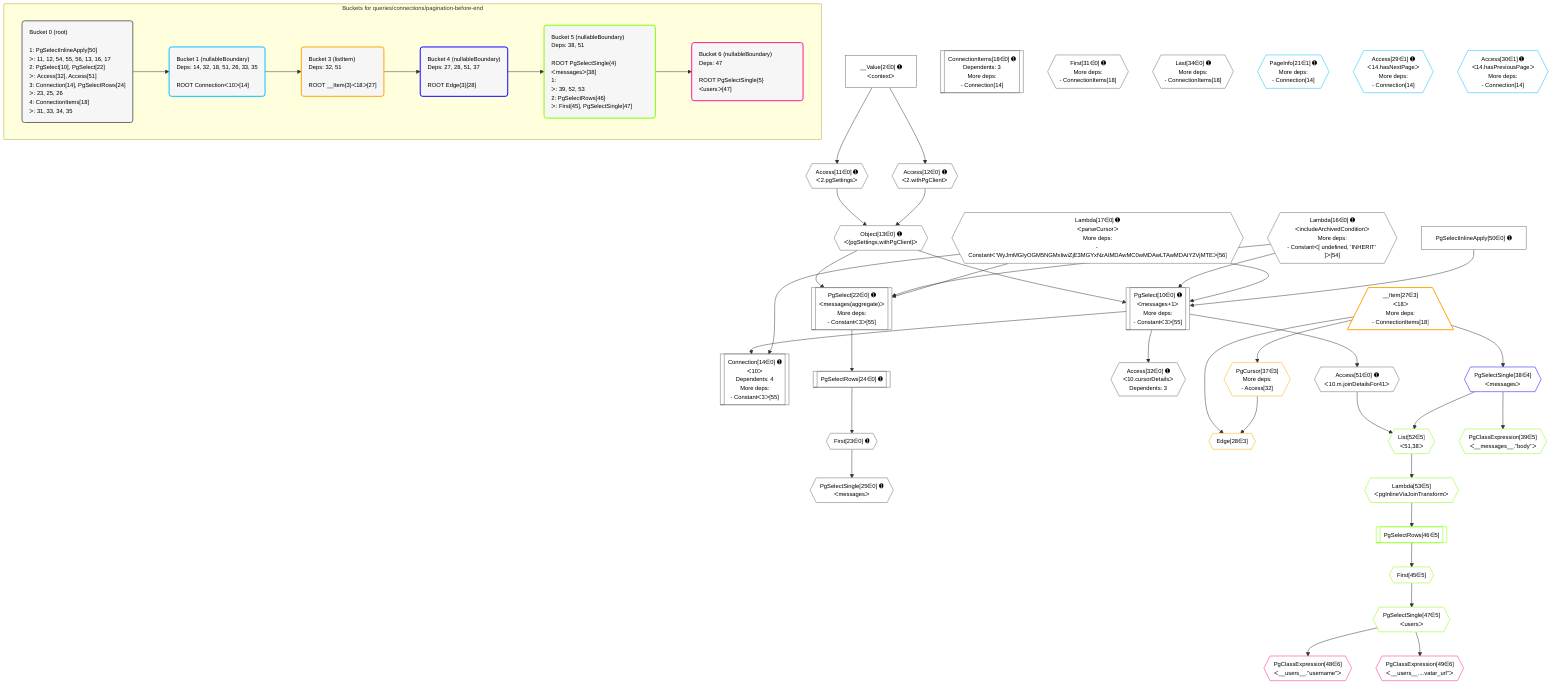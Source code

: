 %%{init: {'themeVariables': { 'fontSize': '12px'}}}%%
graph TD
    classDef path fill:#eee,stroke:#000,color:#000
    classDef plan fill:#fff,stroke-width:1px,color:#000
    classDef itemplan fill:#fff,stroke-width:2px,color:#000
    classDef unbatchedplan fill:#dff,stroke-width:1px,color:#000
    classDef sideeffectplan fill:#fcc,stroke-width:2px,color:#000
    classDef bucket fill:#f6f6f6,color:#000,stroke-width:2px,text-align:left

    subgraph "Buckets for queries/connections/pagination-before-end"
    Bucket0("Bucket 0 (root)<br /><br />1: PgSelectInlineApply[50]<br />ᐳ: 11, 12, 54, 55, 56, 13, 16, 17<br />2: PgSelect[10], PgSelect[22]<br />ᐳ: Access[32], Access[51]<br />3: Connection[14], PgSelectRows[24]<br />ᐳ: 23, 25, 26<br />4: ConnectionItems[18]<br />ᐳ: 31, 33, 34, 35"):::bucket
    Bucket1("Bucket 1 (nullableBoundary)<br />Deps: 14, 32, 18, 51, 26, 33, 35<br /><br />ROOT Connectionᐸ10ᐳ[14]"):::bucket
    Bucket3("Bucket 3 (listItem)<br />Deps: 32, 51<br /><br />ROOT __Item{3}ᐸ18ᐳ[27]"):::bucket
    Bucket4("Bucket 4 (nullableBoundary)<br />Deps: 27, 28, 51, 37<br /><br />ROOT Edge{3}[28]"):::bucket
    Bucket5("Bucket 5 (nullableBoundary)<br />Deps: 38, 51<br /><br />ROOT PgSelectSingle{4}ᐸmessagesᐳ[38]<br />1: <br />ᐳ: 39, 52, 53<br />2: PgSelectRows[46]<br />ᐳ: First[45], PgSelectSingle[47]"):::bucket
    Bucket6("Bucket 6 (nullableBoundary)<br />Deps: 47<br /><br />ROOT PgSelectSingle{5}ᐸusersᐳ[47]"):::bucket
    end
    Bucket0 --> Bucket1
    Bucket1 --> Bucket3
    Bucket3 --> Bucket4
    Bucket4 --> Bucket5
    Bucket5 --> Bucket6

    %% plan dependencies
    PgSelect10[["PgSelect[10∈0] ➊<br />ᐸmessages+1ᐳ<br />More deps:<br />- Constantᐸ3ᐳ[55]"]]:::plan
    Object13{{"Object[13∈0] ➊<br />ᐸ{pgSettings,withPgClient}ᐳ"}}:::plan
    Lambda16{{"Lambda[16∈0] ➊<br />ᐸincludeArchivedConditionᐳ<br />More deps:<br />- Constantᐸ[ undefined, 'INHERIT' ]ᐳ[54]"}}:::plan
    Lambda17{{"Lambda[17∈0] ➊<br />ᐸparseCursorᐳ<br />More deps:<br />- Constantᐸ'WyJmMGIyOGM5NGMxIiwiZjE3MGYxNzAtMDAwMC0wMDAwLTAwMDAtY2VjMTEᐳ[56]"}}:::plan
    PgSelectInlineApply50["PgSelectInlineApply[50∈0] ➊"]:::plan
    Object13 & Lambda16 & Lambda17 & PgSelectInlineApply50 --> PgSelect10
    PgSelect22[["PgSelect[22∈0] ➊<br />ᐸmessages(aggregate)ᐳ<br />More deps:<br />- Constantᐸ3ᐳ[55]"]]:::plan
    Object13 & Lambda16 & Lambda17 --> PgSelect22
    Connection14[["Connection[14∈0] ➊<br />ᐸ10ᐳ<br />Dependents: 4<br />More deps:<br />- Constantᐸ3ᐳ[55]"]]:::plan
    PgSelect10 & Lambda17 --> Connection14
    Access11{{"Access[11∈0] ➊<br />ᐸ2.pgSettingsᐳ"}}:::plan
    Access12{{"Access[12∈0] ➊<br />ᐸ2.withPgClientᐳ"}}:::plan
    Access11 & Access12 --> Object13
    __Value2["__Value[2∈0] ➊<br />ᐸcontextᐳ"]:::plan
    __Value2 --> Access11
    __Value2 --> Access12
    ConnectionItems18[["ConnectionItems[18∈0] ➊<br />Dependents: 3<br />More deps:<br />- Connection[14]"]]:::plan
    First23{{"First[23∈0] ➊"}}:::plan
    PgSelectRows24[["PgSelectRows[24∈0] ➊"]]:::plan
    PgSelectRows24 --> First23
    PgSelect22 --> PgSelectRows24
    PgSelectSingle25{{"PgSelectSingle[25∈0] ➊<br />ᐸmessagesᐳ"}}:::plan
    First23 --> PgSelectSingle25
    First31{{"First[31∈0] ➊<br />More deps:<br />- ConnectionItems[18]"}}:::plan
    Access32{{"Access[32∈0] ➊<br />ᐸ10.cursorDetailsᐳ<br />Dependents: 3"}}:::plan
    PgSelect10 --> Access32
    Last34{{"Last[34∈0] ➊<br />More deps:<br />- ConnectionItems[18]"}}:::plan
    Access51{{"Access[51∈0] ➊<br />ᐸ10.m.joinDetailsFor41ᐳ"}}:::plan
    PgSelect10 --> Access51
    PageInfo21{{"PageInfo[21∈1] ➊<br />More deps:<br />- Connection[14]"}}:::plan
    Access29{{"Access[29∈1] ➊<br />ᐸ14.hasNextPageᐳ<br />More deps:<br />- Connection[14]"}}:::plan
    Access30{{"Access[30∈1] ➊<br />ᐸ14.hasPreviousPageᐳ<br />More deps:<br />- Connection[14]"}}:::plan
    Edge28{{"Edge[28∈3]"}}:::plan
    __Item27[/"__Item[27∈3]<br />ᐸ18ᐳ<br />More deps:<br />- ConnectionItems[18]"\]:::itemplan
    PgCursor37{{"PgCursor[37∈3]<br />More deps:<br />- Access[32]"}}:::plan
    __Item27 & PgCursor37 --> Edge28
    __Item27 --> PgCursor37
    PgSelectSingle38{{"PgSelectSingle[38∈4]<br />ᐸmessagesᐳ"}}:::plan
    __Item27 --> PgSelectSingle38
    List52{{"List[52∈5]<br />ᐸ51,38ᐳ"}}:::plan
    Access51 & PgSelectSingle38 --> List52
    PgClassExpression39{{"PgClassExpression[39∈5]<br />ᐸ__messages__.”body”ᐳ"}}:::plan
    PgSelectSingle38 --> PgClassExpression39
    First45{{"First[45∈5]"}}:::plan
    PgSelectRows46[["PgSelectRows[46∈5]"]]:::plan
    PgSelectRows46 --> First45
    Lambda53{{"Lambda[53∈5]<br />ᐸpgInlineViaJoinTransformᐳ"}}:::plan
    Lambda53 --> PgSelectRows46
    PgSelectSingle47{{"PgSelectSingle[47∈5]<br />ᐸusersᐳ"}}:::plan
    First45 --> PgSelectSingle47
    List52 --> Lambda53
    PgClassExpression48{{"PgClassExpression[48∈6]<br />ᐸ__users__.”username”ᐳ"}}:::plan
    PgSelectSingle47 --> PgClassExpression48
    PgClassExpression49{{"PgClassExpression[49∈6]<br />ᐸ__users__....vatar_url”ᐳ"}}:::plan
    PgSelectSingle47 --> PgClassExpression49

    %% define steps
    classDef bucket0 stroke:#696969
    class Bucket0,__Value2,PgSelect10,Access11,Access12,Object13,Connection14,Lambda16,Lambda17,ConnectionItems18,PgSelect22,First23,PgSelectRows24,PgSelectSingle25,First31,Access32,Last34,PgSelectInlineApply50,Access51 bucket0
    classDef bucket1 stroke:#00bfff
    class Bucket1,PageInfo21,Access29,Access30 bucket1
    classDef bucket3 stroke:#ffa500
    class Bucket3,__Item27,Edge28,PgCursor37 bucket3
    classDef bucket4 stroke:#0000ff
    class Bucket4,PgSelectSingle38 bucket4
    classDef bucket5 stroke:#7fff00
    class Bucket5,PgClassExpression39,First45,PgSelectRows46,PgSelectSingle47,List52,Lambda53 bucket5
    classDef bucket6 stroke:#ff1493
    class Bucket6,PgClassExpression48,PgClassExpression49 bucket6